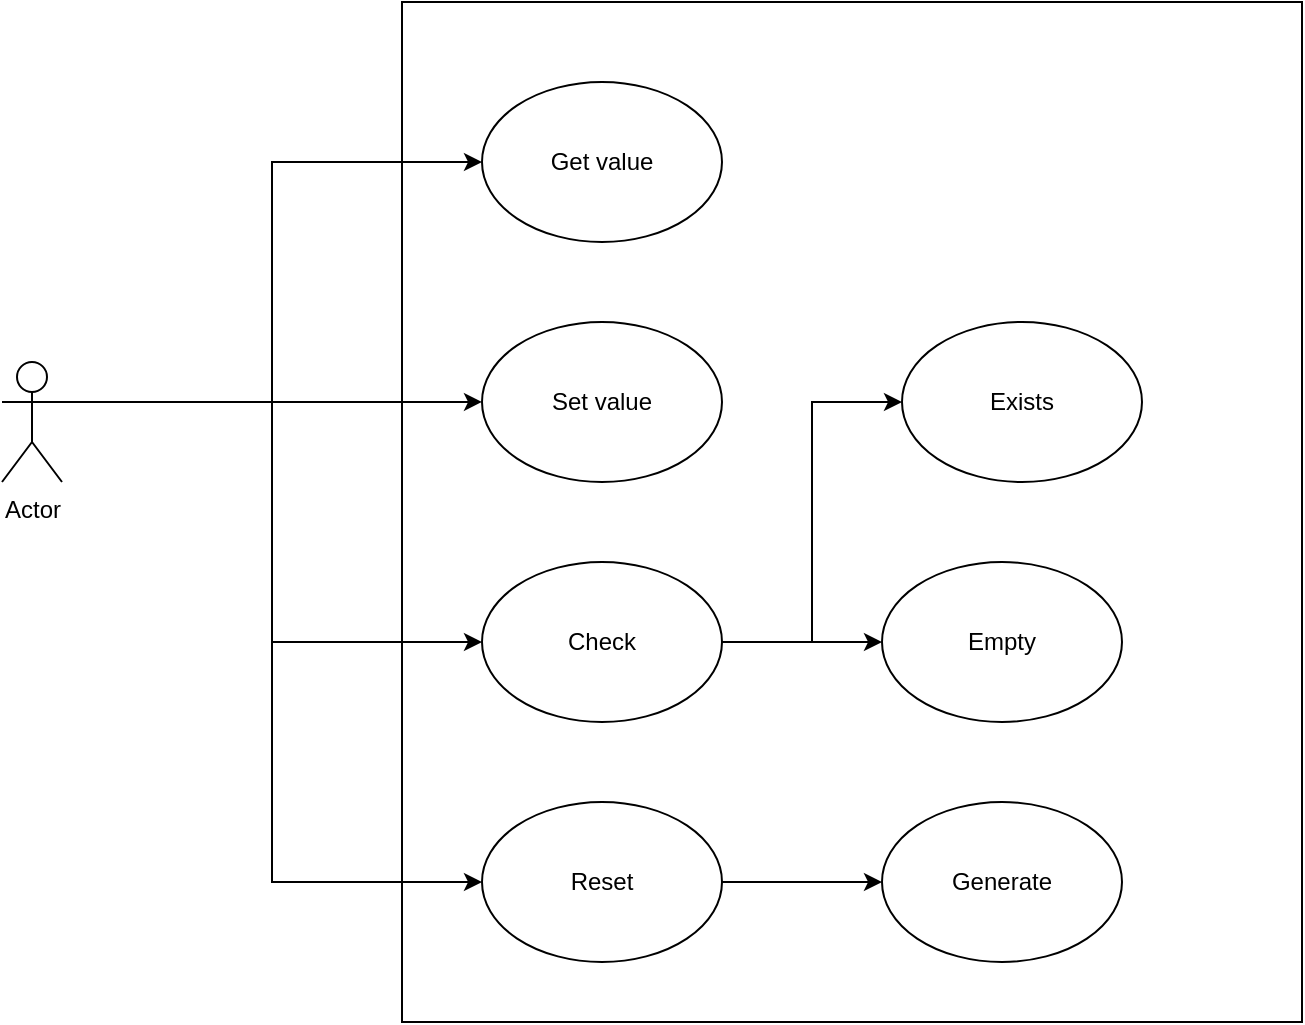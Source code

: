 <mxfile version="21.2.1" type="device">
  <diagram name="Stránka-1" id="o552o7bdV8rEIyRbJHV9">
    <mxGraphModel dx="794" dy="828" grid="1" gridSize="10" guides="1" tooltips="1" connect="1" arrows="1" fold="1" page="1" pageScale="1" pageWidth="827" pageHeight="1169" math="0" shadow="0">
      <root>
        <mxCell id="0" />
        <mxCell id="1" parent="0" />
        <mxCell id="bYeD0ItEM9_1HFUzOPNT-6" value="" style="rounded=0;whiteSpace=wrap;html=1;fillColor=none;" vertex="1" parent="1">
          <mxGeometry x="280" y="200" width="450" height="510" as="geometry" />
        </mxCell>
        <mxCell id="bYeD0ItEM9_1HFUzOPNT-8" style="edgeStyle=orthogonalEdgeStyle;rounded=0;orthogonalLoop=1;jettySize=auto;html=1;exitX=1;exitY=0.333;exitDx=0;exitDy=0;exitPerimeter=0;entryX=0;entryY=0.5;entryDx=0;entryDy=0;" edge="1" parent="1" source="bYeD0ItEM9_1HFUzOPNT-1" target="bYeD0ItEM9_1HFUzOPNT-3">
          <mxGeometry relative="1" as="geometry" />
        </mxCell>
        <mxCell id="bYeD0ItEM9_1HFUzOPNT-9" style="edgeStyle=orthogonalEdgeStyle;rounded=0;orthogonalLoop=1;jettySize=auto;html=1;exitX=1;exitY=0.333;exitDx=0;exitDy=0;exitPerimeter=0;" edge="1" parent="1" source="bYeD0ItEM9_1HFUzOPNT-1" target="bYeD0ItEM9_1HFUzOPNT-4">
          <mxGeometry relative="1" as="geometry" />
        </mxCell>
        <mxCell id="bYeD0ItEM9_1HFUzOPNT-10" style="edgeStyle=orthogonalEdgeStyle;rounded=0;orthogonalLoop=1;jettySize=auto;html=1;exitX=1;exitY=0.333;exitDx=0;exitDy=0;exitPerimeter=0;entryX=0;entryY=0.5;entryDx=0;entryDy=0;" edge="1" parent="1" source="bYeD0ItEM9_1HFUzOPNT-1" target="bYeD0ItEM9_1HFUzOPNT-5">
          <mxGeometry relative="1" as="geometry" />
        </mxCell>
        <mxCell id="bYeD0ItEM9_1HFUzOPNT-13" style="edgeStyle=orthogonalEdgeStyle;rounded=0;orthogonalLoop=1;jettySize=auto;html=1;exitX=1;exitY=0.333;exitDx=0;exitDy=0;exitPerimeter=0;entryX=0;entryY=0.5;entryDx=0;entryDy=0;" edge="1" parent="1" source="bYeD0ItEM9_1HFUzOPNT-1" target="bYeD0ItEM9_1HFUzOPNT-12">
          <mxGeometry relative="1" as="geometry" />
        </mxCell>
        <mxCell id="bYeD0ItEM9_1HFUzOPNT-1" value="Actor" style="shape=umlActor;verticalLabelPosition=bottom;verticalAlign=top;html=1;outlineConnect=0;" vertex="1" parent="1">
          <mxGeometry x="80" y="380" width="30" height="60" as="geometry" />
        </mxCell>
        <mxCell id="bYeD0ItEM9_1HFUzOPNT-3" value="Get value" style="ellipse;whiteSpace=wrap;html=1;" vertex="1" parent="1">
          <mxGeometry x="320" y="240" width="120" height="80" as="geometry" />
        </mxCell>
        <mxCell id="bYeD0ItEM9_1HFUzOPNT-4" value="Set value" style="ellipse;whiteSpace=wrap;html=1;" vertex="1" parent="1">
          <mxGeometry x="320" y="360" width="120" height="80" as="geometry" />
        </mxCell>
        <mxCell id="bYeD0ItEM9_1HFUzOPNT-20" style="edgeStyle=orthogonalEdgeStyle;rounded=0;orthogonalLoop=1;jettySize=auto;html=1;exitX=1;exitY=0.5;exitDx=0;exitDy=0;entryX=0;entryY=0.5;entryDx=0;entryDy=0;" edge="1" parent="1" source="bYeD0ItEM9_1HFUzOPNT-5" target="bYeD0ItEM9_1HFUzOPNT-16">
          <mxGeometry relative="1" as="geometry" />
        </mxCell>
        <mxCell id="bYeD0ItEM9_1HFUzOPNT-5" value="Reset" style="ellipse;whiteSpace=wrap;html=1;" vertex="1" parent="1">
          <mxGeometry x="320" y="600" width="120" height="80" as="geometry" />
        </mxCell>
        <mxCell id="bYeD0ItEM9_1HFUzOPNT-17" style="edgeStyle=orthogonalEdgeStyle;rounded=0;orthogonalLoop=1;jettySize=auto;html=1;exitX=1;exitY=0.5;exitDx=0;exitDy=0;entryX=0;entryY=0.5;entryDx=0;entryDy=0;" edge="1" parent="1" source="bYeD0ItEM9_1HFUzOPNT-12" target="bYeD0ItEM9_1HFUzOPNT-15">
          <mxGeometry relative="1" as="geometry" />
        </mxCell>
        <mxCell id="bYeD0ItEM9_1HFUzOPNT-18" style="edgeStyle=orthogonalEdgeStyle;rounded=0;orthogonalLoop=1;jettySize=auto;html=1;exitX=1;exitY=0.5;exitDx=0;exitDy=0;" edge="1" parent="1" source="bYeD0ItEM9_1HFUzOPNT-12" target="bYeD0ItEM9_1HFUzOPNT-14">
          <mxGeometry relative="1" as="geometry" />
        </mxCell>
        <mxCell id="bYeD0ItEM9_1HFUzOPNT-12" value="Check" style="ellipse;whiteSpace=wrap;html=1;" vertex="1" parent="1">
          <mxGeometry x="320" y="480" width="120" height="80" as="geometry" />
        </mxCell>
        <mxCell id="bYeD0ItEM9_1HFUzOPNT-14" value="Empty" style="ellipse;whiteSpace=wrap;html=1;" vertex="1" parent="1">
          <mxGeometry x="520" y="480" width="120" height="80" as="geometry" />
        </mxCell>
        <mxCell id="bYeD0ItEM9_1HFUzOPNT-15" value="Exists" style="ellipse;whiteSpace=wrap;html=1;" vertex="1" parent="1">
          <mxGeometry x="530" y="360" width="120" height="80" as="geometry" />
        </mxCell>
        <mxCell id="bYeD0ItEM9_1HFUzOPNT-16" value="Generate" style="ellipse;whiteSpace=wrap;html=1;" vertex="1" parent="1">
          <mxGeometry x="520" y="600" width="120" height="80" as="geometry" />
        </mxCell>
      </root>
    </mxGraphModel>
  </diagram>
</mxfile>
